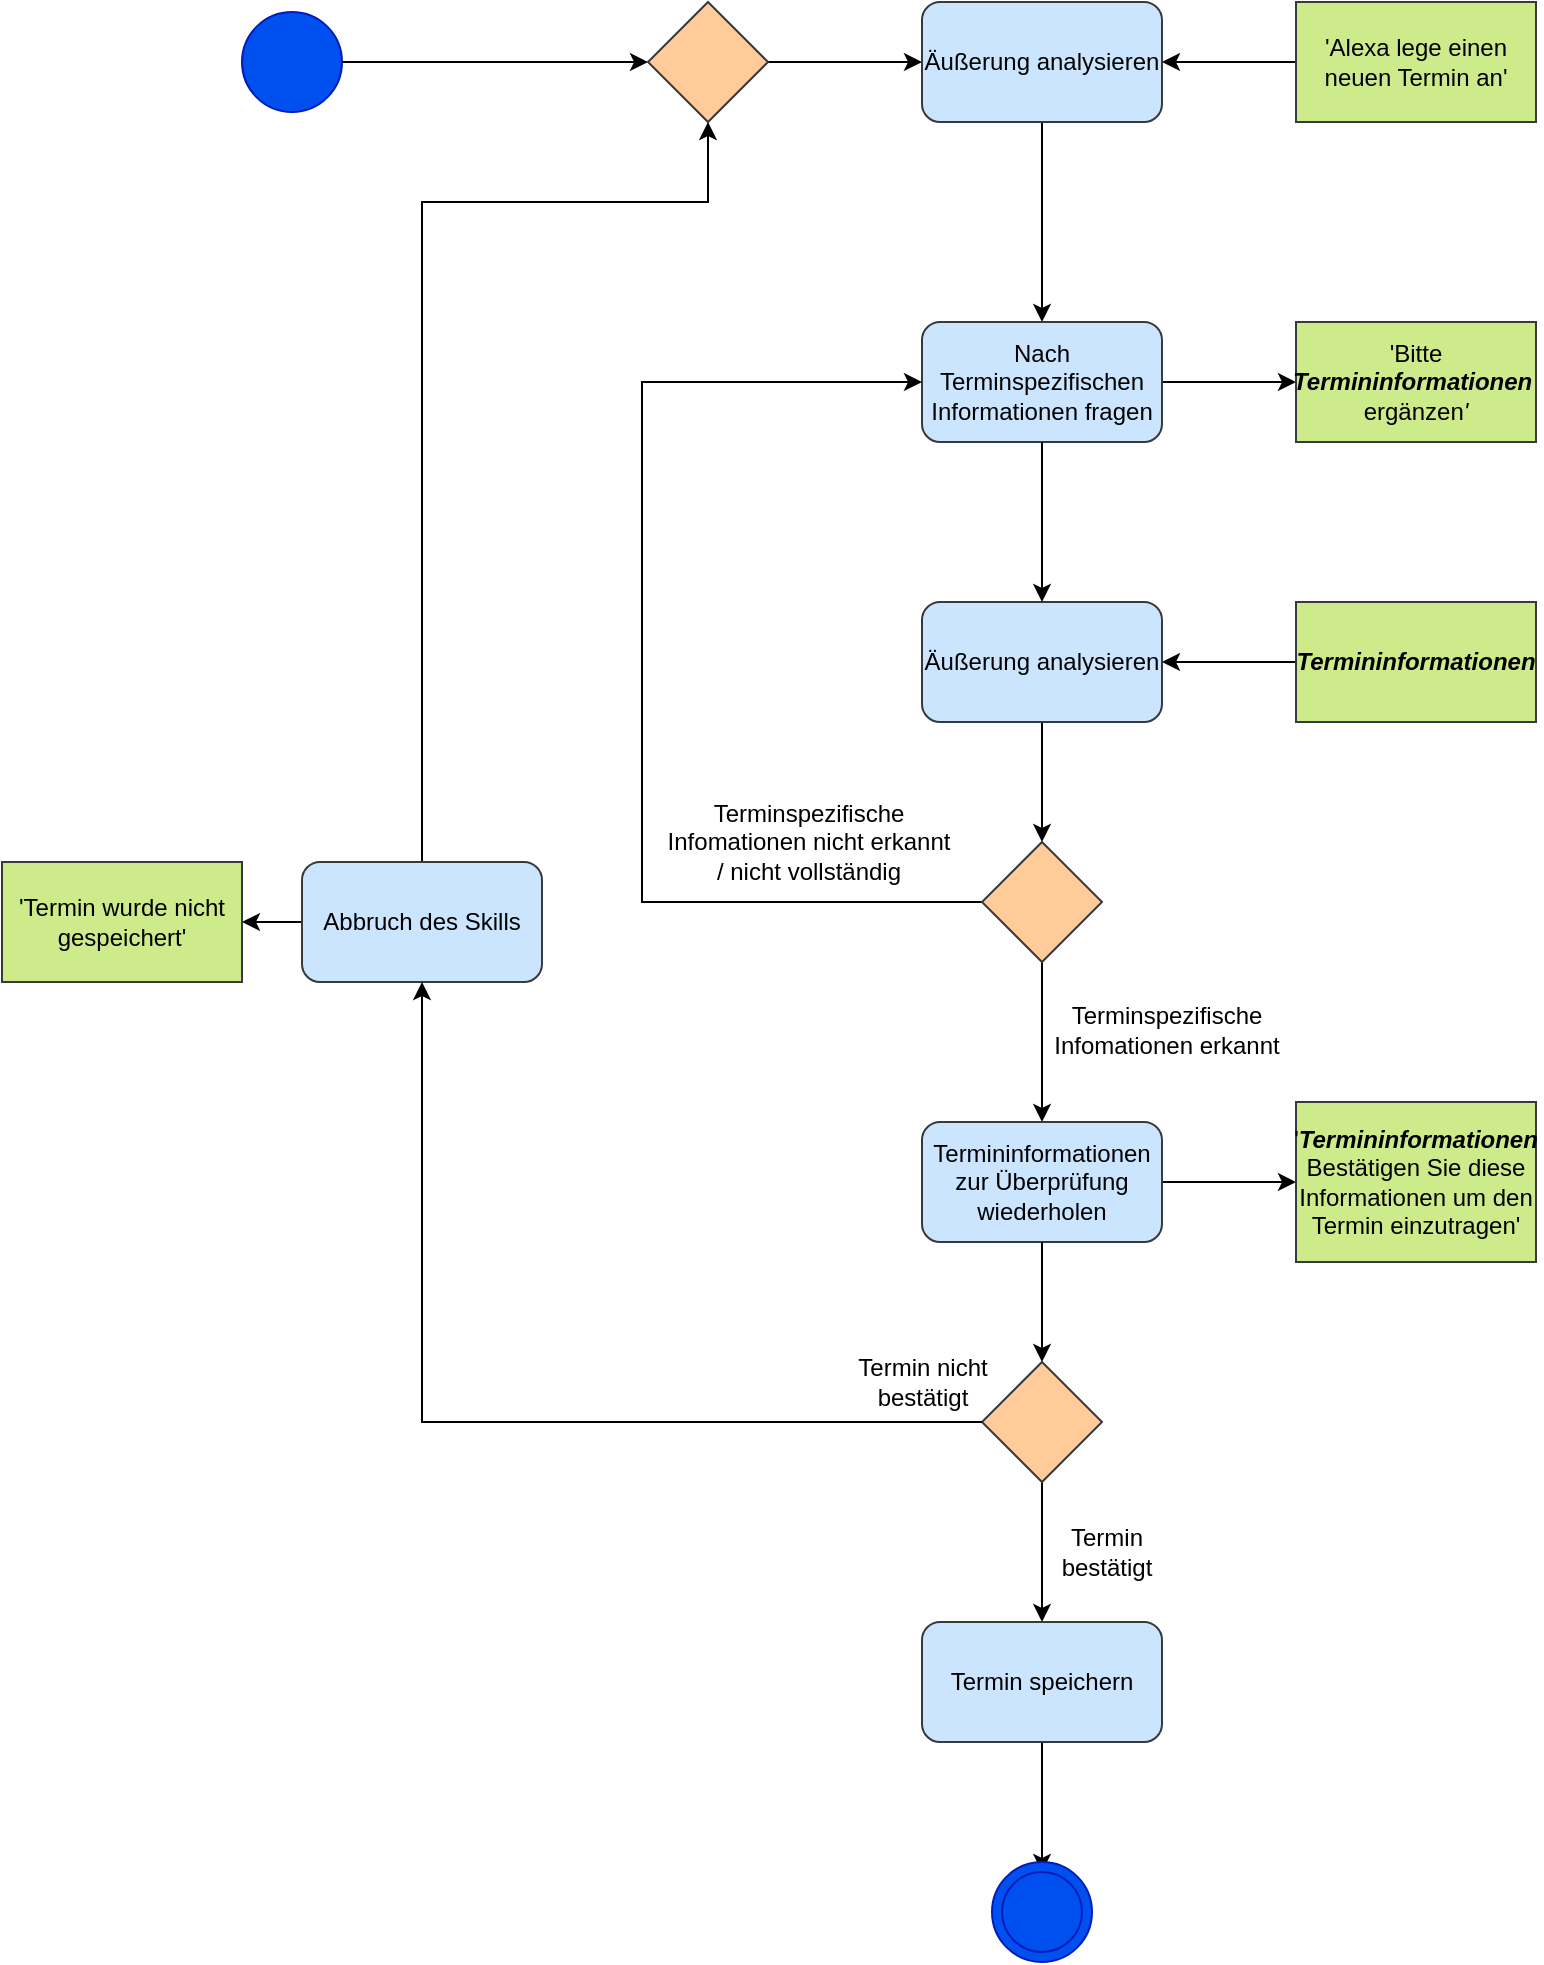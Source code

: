 <mxfile version="12.3.2" type="device" pages="1"><diagram id="GnS3XCA234GKy8QTk43H" name="Page-1"><mxGraphModel dx="446" dy="799" grid="1" gridSize="10" guides="1" tooltips="1" connect="1" arrows="1" fold="1" page="1" pageScale="1" pageWidth="827" pageHeight="1169" math="0" shadow="0"><root><mxCell id="0"/><mxCell id="1" parent="0"/><mxCell id="xTrVz0CIKpi3yImYqPfQ-2" value="" style="ellipse;whiteSpace=wrap;html=1;aspect=fixed;fillColor=#0050ef;strokeColor=#001DBC;fontColor=#ffffff;" parent="1" vertex="1"><mxGeometry x="130" y="65" width="50" height="50" as="geometry"/></mxCell><mxCell id="VpFyAX_h3F7fc70f76IL-8" value="" style="edgeStyle=orthogonalEdgeStyle;rounded=0;orthogonalLoop=1;jettySize=auto;html=1;" edge="1" parent="1" source="VpFyAX_h3F7fc70f76IL-50" target="VpFyAX_h3F7fc70f76IL-4"><mxGeometry relative="1" as="geometry"><mxPoint x="390" y="90" as="sourcePoint"/></mxGeometry></mxCell><mxCell id="VpFyAX_h3F7fc70f76IL-3" value="" style="edgeStyle=orthogonalEdgeStyle;rounded=0;orthogonalLoop=1;jettySize=auto;html=1;" edge="1" parent="1" source="VpFyAX_h3F7fc70f76IL-4" target="VpFyAX_h3F7fc70f76IL-9"><mxGeometry relative="1" as="geometry"><mxPoint x="530" y="180" as="targetPoint"/></mxGeometry></mxCell><mxCell id="VpFyAX_h3F7fc70f76IL-4" value="Äußerung analysieren" style="rounded=1;whiteSpace=wrap;html=1;fillColor=#cce5ff;strokeColor=#36393d;" vertex="1" parent="1"><mxGeometry x="470" y="60" width="120" height="60" as="geometry"/></mxCell><mxCell id="VpFyAX_h3F7fc70f76IL-5" style="edgeStyle=orthogonalEdgeStyle;rounded=0;orthogonalLoop=1;jettySize=auto;html=1;exitX=0;exitY=0.5;exitDx=0;exitDy=0;entryX=1;entryY=0.5;entryDx=0;entryDy=0;" edge="1" parent="1" source="VpFyAX_h3F7fc70f76IL-6" target="VpFyAX_h3F7fc70f76IL-4"><mxGeometry relative="1" as="geometry"/></mxCell><mxCell id="VpFyAX_h3F7fc70f76IL-6" value="'Alexa lege einen neuen Termin an'" style="rounded=0;whiteSpace=wrap;html=1;fillColor=#cdeb8b;strokeColor=#36393d;" vertex="1" parent="1"><mxGeometry x="657" y="60" width="120" height="60" as="geometry"/></mxCell><mxCell id="VpFyAX_h3F7fc70f76IL-16" value="" style="edgeStyle=orthogonalEdgeStyle;rounded=0;orthogonalLoop=1;jettySize=auto;html=1;" edge="1" parent="1" source="VpFyAX_h3F7fc70f76IL-17" target="VpFyAX_h3F7fc70f76IL-15"><mxGeometry relative="1" as="geometry"/></mxCell><mxCell id="VpFyAX_h3F7fc70f76IL-39" value="" style="edgeStyle=orthogonalEdgeStyle;rounded=0;orthogonalLoop=1;jettySize=auto;html=1;" edge="1" parent="1" source="VpFyAX_h3F7fc70f76IL-9" target="VpFyAX_h3F7fc70f76IL-38"><mxGeometry relative="1" as="geometry"/></mxCell><mxCell id="VpFyAX_h3F7fc70f76IL-9" value="Nach Terminspezifischen Informationen fragen" style="rounded=1;whiteSpace=wrap;html=1;fillColor=#cce5ff;strokeColor=#36393d;" vertex="1" parent="1"><mxGeometry x="470" y="220" width="120" height="60" as="geometry"/></mxCell><mxCell id="VpFyAX_h3F7fc70f76IL-23" value="" style="edgeStyle=orthogonalEdgeStyle;rounded=0;orthogonalLoop=1;jettySize=auto;html=1;entryX=0;entryY=0.5;entryDx=0;entryDy=0;" edge="1" parent="1" source="VpFyAX_h3F7fc70f76IL-15" target="VpFyAX_h3F7fc70f76IL-9"><mxGeometry relative="1" as="geometry"><mxPoint x="440" y="250" as="targetPoint"/><Array as="points"><mxPoint x="330" y="510"/><mxPoint x="330" y="250"/></Array></mxGeometry></mxCell><mxCell id="VpFyAX_h3F7fc70f76IL-25" value="" style="edgeStyle=orthogonalEdgeStyle;rounded=0;orthogonalLoop=1;jettySize=auto;html=1;" edge="1" parent="1" source="VpFyAX_h3F7fc70f76IL-15" target="VpFyAX_h3F7fc70f76IL-24"><mxGeometry relative="1" as="geometry"/></mxCell><mxCell id="VpFyAX_h3F7fc70f76IL-15" value="" style="rhombus;whiteSpace=wrap;html=1;fillColor=#ffcc99;strokeColor=#36393d;" vertex="1" parent="1"><mxGeometry x="500" y="480" width="60" height="60" as="geometry"/></mxCell><mxCell id="VpFyAX_h3F7fc70f76IL-17" value="Äußerung analysieren" style="rounded=1;whiteSpace=wrap;html=1;fillColor=#cce5ff;strokeColor=#36393d;" vertex="1" parent="1"><mxGeometry x="470" y="360" width="120" height="60" as="geometry"/></mxCell><mxCell id="VpFyAX_h3F7fc70f76IL-18" value="" style="edgeStyle=orthogonalEdgeStyle;rounded=0;orthogonalLoop=1;jettySize=auto;html=1;" edge="1" parent="1" source="VpFyAX_h3F7fc70f76IL-9" target="VpFyAX_h3F7fc70f76IL-17"><mxGeometry relative="1" as="geometry"><mxPoint x="530" y="280" as="sourcePoint"/><mxPoint x="530" y="480" as="targetPoint"/></mxGeometry></mxCell><mxCell id="VpFyAX_h3F7fc70f76IL-31" value="" style="edgeStyle=orthogonalEdgeStyle;rounded=0;orthogonalLoop=1;jettySize=auto;html=1;" edge="1" parent="1" source="VpFyAX_h3F7fc70f76IL-42" target="VpFyAX_h3F7fc70f76IL-30"><mxGeometry relative="1" as="geometry"/></mxCell><mxCell id="VpFyAX_h3F7fc70f76IL-32" value="&lt;br&gt;" style="text;html=1;align=center;verticalAlign=middle;resizable=0;points=[];;labelBackgroundColor=#ffffff;" vertex="1" connectable="0" parent="VpFyAX_h3F7fc70f76IL-31"><mxGeometry x="-0.105" relative="1" as="geometry"><mxPoint as="offset"/></mxGeometry></mxCell><mxCell id="VpFyAX_h3F7fc70f76IL-37" value="" style="edgeStyle=orthogonalEdgeStyle;rounded=0;orthogonalLoop=1;jettySize=auto;html=1;" edge="1" parent="1" source="VpFyAX_h3F7fc70f76IL-24" target="VpFyAX_h3F7fc70f76IL-36"><mxGeometry relative="1" as="geometry"/></mxCell><mxCell id="VpFyAX_h3F7fc70f76IL-24" value="Termininformationen zur Überprüfung wiederholen" style="rounded=1;whiteSpace=wrap;html=1;fillColor=#cce5ff;strokeColor=#36393d;" vertex="1" parent="1"><mxGeometry x="470" y="620" width="120" height="60" as="geometry"/></mxCell><mxCell id="VpFyAX_h3F7fc70f76IL-62" value="" style="edgeStyle=orthogonalEdgeStyle;rounded=0;orthogonalLoop=1;jettySize=auto;html=1;" edge="1" parent="1" source="VpFyAX_h3F7fc70f76IL-30" target="VpFyAX_h3F7fc70f76IL-61"><mxGeometry relative="1" as="geometry"/></mxCell><mxCell id="VpFyAX_h3F7fc70f76IL-30" value="Termin speichern" style="rounded=1;whiteSpace=wrap;html=1;fillColor=#cce5ff;strokeColor=#36393d;" vertex="1" parent="1"><mxGeometry x="470" y="870" width="120" height="60" as="geometry"/></mxCell><mxCell id="VpFyAX_h3F7fc70f76IL-27" value="Terminspezifische &lt;br&gt;Infomationen erkannt" style="text;html=1;align=center;verticalAlign=middle;resizable=0;points=[];;autosize=1;" vertex="1" parent="1"><mxGeometry x="527" y="559" width="130" height="30" as="geometry"/></mxCell><mxCell id="VpFyAX_h3F7fc70f76IL-28" value="Terminspezifische &lt;br&gt;Infomationen nicht erkannt &lt;br&gt;/ nicht vollständig" style="text;html=1;align=center;verticalAlign=middle;resizable=0;points=[];;autosize=1;" vertex="1" parent="1"><mxGeometry x="333" y="455" width="160" height="50" as="geometry"/></mxCell><mxCell id="VpFyAX_h3F7fc70f76IL-36" value="'&lt;i&gt;&lt;b&gt;Termininformationen&lt;/b&gt;&lt;/i&gt;&lt;br&gt;Bestätigen Sie diese Informationen um den Termin einzutragen'" style="rounded=0;whiteSpace=wrap;html=1;fillColor=#cdeb8b;strokeColor=#36393d;" vertex="1" parent="1"><mxGeometry x="657" y="610" width="120" height="80" as="geometry"/></mxCell><mxCell id="VpFyAX_h3F7fc70f76IL-38" value="'Bitte &lt;i&gt;&lt;b&gt;Termininformationen&amp;nbsp;&lt;br&gt;&lt;/b&gt;&lt;/i&gt;ergänzen&lt;i&gt;'&lt;/i&gt;" style="rounded=0;whiteSpace=wrap;html=1;fillColor=#cdeb8b;strokeColor=#36393d;" vertex="1" parent="1"><mxGeometry x="657" y="220" width="120" height="60" as="geometry"/></mxCell><mxCell id="VpFyAX_h3F7fc70f76IL-41" value="" style="edgeStyle=orthogonalEdgeStyle;rounded=0;orthogonalLoop=1;jettySize=auto;html=1;" edge="1" parent="1" source="VpFyAX_h3F7fc70f76IL-40" target="VpFyAX_h3F7fc70f76IL-17"><mxGeometry relative="1" as="geometry"/></mxCell><mxCell id="VpFyAX_h3F7fc70f76IL-40" value="&amp;nbsp;&lt;i&gt;&lt;b&gt;Termininformationen&amp;nbsp;&lt;/b&gt;&lt;/i&gt;" style="rounded=0;whiteSpace=wrap;html=1;fillColor=#cdeb8b;strokeColor=#36393d;" vertex="1" parent="1"><mxGeometry x="657" y="360" width="120" height="60" as="geometry"/></mxCell><mxCell id="VpFyAX_h3F7fc70f76IL-42" value="" style="rhombus;whiteSpace=wrap;html=1;fillColor=#ffcc99;strokeColor=#36393d;" vertex="1" parent="1"><mxGeometry x="500" y="740" width="60" height="60" as="geometry"/></mxCell><mxCell id="VpFyAX_h3F7fc70f76IL-43" value="" style="edgeStyle=orthogonalEdgeStyle;rounded=0;orthogonalLoop=1;jettySize=auto;html=1;" edge="1" parent="1" source="VpFyAX_h3F7fc70f76IL-24" target="VpFyAX_h3F7fc70f76IL-42"><mxGeometry relative="1" as="geometry"><mxPoint x="530" y="680" as="sourcePoint"/><mxPoint x="530" y="870" as="targetPoint"/></mxGeometry></mxCell><mxCell id="VpFyAX_h3F7fc70f76IL-44" value="&lt;br&gt;" style="text;html=1;align=center;verticalAlign=middle;resizable=0;points=[];;labelBackgroundColor=#ffffff;" vertex="1" connectable="0" parent="VpFyAX_h3F7fc70f76IL-43"><mxGeometry x="-0.105" relative="1" as="geometry"><mxPoint as="offset"/></mxGeometry></mxCell><mxCell id="VpFyAX_h3F7fc70f76IL-46" value="Termin &lt;br&gt;bestätigt" style="text;html=1;align=center;verticalAlign=middle;resizable=0;points=[];;autosize=1;" vertex="1" parent="1"><mxGeometry x="532" y="820" width="60" height="30" as="geometry"/></mxCell><mxCell id="VpFyAX_h3F7fc70f76IL-49" value="Termin nicht &lt;br&gt;bestätigt" style="text;html=1;align=center;verticalAlign=middle;resizable=0;points=[];;autosize=1;" vertex="1" parent="1"><mxGeometry x="430" y="735" width="80" height="30" as="geometry"/></mxCell><mxCell id="VpFyAX_h3F7fc70f76IL-51" value="" style="edgeStyle=orthogonalEdgeStyle;rounded=0;orthogonalLoop=1;jettySize=auto;html=1;exitX=1;exitY=0.5;exitDx=0;exitDy=0;" edge="1" parent="1" source="xTrVz0CIKpi3yImYqPfQ-2" target="VpFyAX_h3F7fc70f76IL-50"><mxGeometry relative="1" as="geometry"><mxPoint x="180" y="90" as="sourcePoint"/><mxPoint x="330" y="90" as="targetPoint"/></mxGeometry></mxCell><mxCell id="VpFyAX_h3F7fc70f76IL-50" value="" style="rhombus;whiteSpace=wrap;html=1;fillColor=#ffcc99;strokeColor=#36393d;" vertex="1" parent="1"><mxGeometry x="333" y="60" width="60" height="60" as="geometry"/></mxCell><mxCell id="VpFyAX_h3F7fc70f76IL-57" value="" style="edgeStyle=orthogonalEdgeStyle;rounded=0;orthogonalLoop=1;jettySize=auto;html=1;" edge="1" parent="1" source="VpFyAX_h3F7fc70f76IL-54" target="VpFyAX_h3F7fc70f76IL-56"><mxGeometry relative="1" as="geometry"/></mxCell><mxCell id="VpFyAX_h3F7fc70f76IL-58" style="edgeStyle=orthogonalEdgeStyle;rounded=0;orthogonalLoop=1;jettySize=auto;html=1;exitX=0.5;exitY=0;exitDx=0;exitDy=0;entryX=0.5;entryY=1;entryDx=0;entryDy=0;" edge="1" parent="1" source="VpFyAX_h3F7fc70f76IL-54" target="VpFyAX_h3F7fc70f76IL-50"><mxGeometry relative="1" as="geometry"><Array as="points"><mxPoint x="220" y="160"/><mxPoint x="363" y="160"/></Array></mxGeometry></mxCell><mxCell id="VpFyAX_h3F7fc70f76IL-54" value="Abbruch des Skills" style="rounded=1;whiteSpace=wrap;html=1;fillColor=#cce5ff;strokeColor=#36393d;" vertex="1" parent="1"><mxGeometry x="160" y="490" width="120" height="60" as="geometry"/></mxCell><mxCell id="VpFyAX_h3F7fc70f76IL-55" value="" style="edgeStyle=orthogonalEdgeStyle;rounded=0;orthogonalLoop=1;jettySize=auto;html=1;entryX=0.5;entryY=1;entryDx=0;entryDy=0;" edge="1" parent="1" target="VpFyAX_h3F7fc70f76IL-54"><mxGeometry relative="1" as="geometry"><mxPoint x="500" y="770" as="sourcePoint"/><mxPoint x="373" y="120" as="targetPoint"/><Array as="points"><mxPoint x="220" y="770"/></Array></mxGeometry></mxCell><mxCell id="VpFyAX_h3F7fc70f76IL-56" value="'Termin wurde nicht gespeichert'" style="rounded=0;whiteSpace=wrap;html=1;fillColor=#cdeb8b;strokeColor=#36393d;" vertex="1" parent="1"><mxGeometry x="10" y="490" width="120" height="60" as="geometry"/></mxCell><mxCell id="VpFyAX_h3F7fc70f76IL-60" value="" style="ellipse;whiteSpace=wrap;html=1;aspect=fixed;fillColor=#0050ef;strokeColor=#001DBC;fontColor=#ffffff;" vertex="1" parent="1"><mxGeometry x="505" y="990" width="50" height="50" as="geometry"/></mxCell><mxCell id="VpFyAX_h3F7fc70f76IL-61" value="" style="ellipse;whiteSpace=wrap;html=1;aspect=fixed;fillColor=#0050ef;strokeColor=#001DBC;fontColor=#ffffff;" vertex="1" parent="1"><mxGeometry x="510" y="995" width="40" height="40" as="geometry"/></mxCell></root></mxGraphModel></diagram></mxfile>